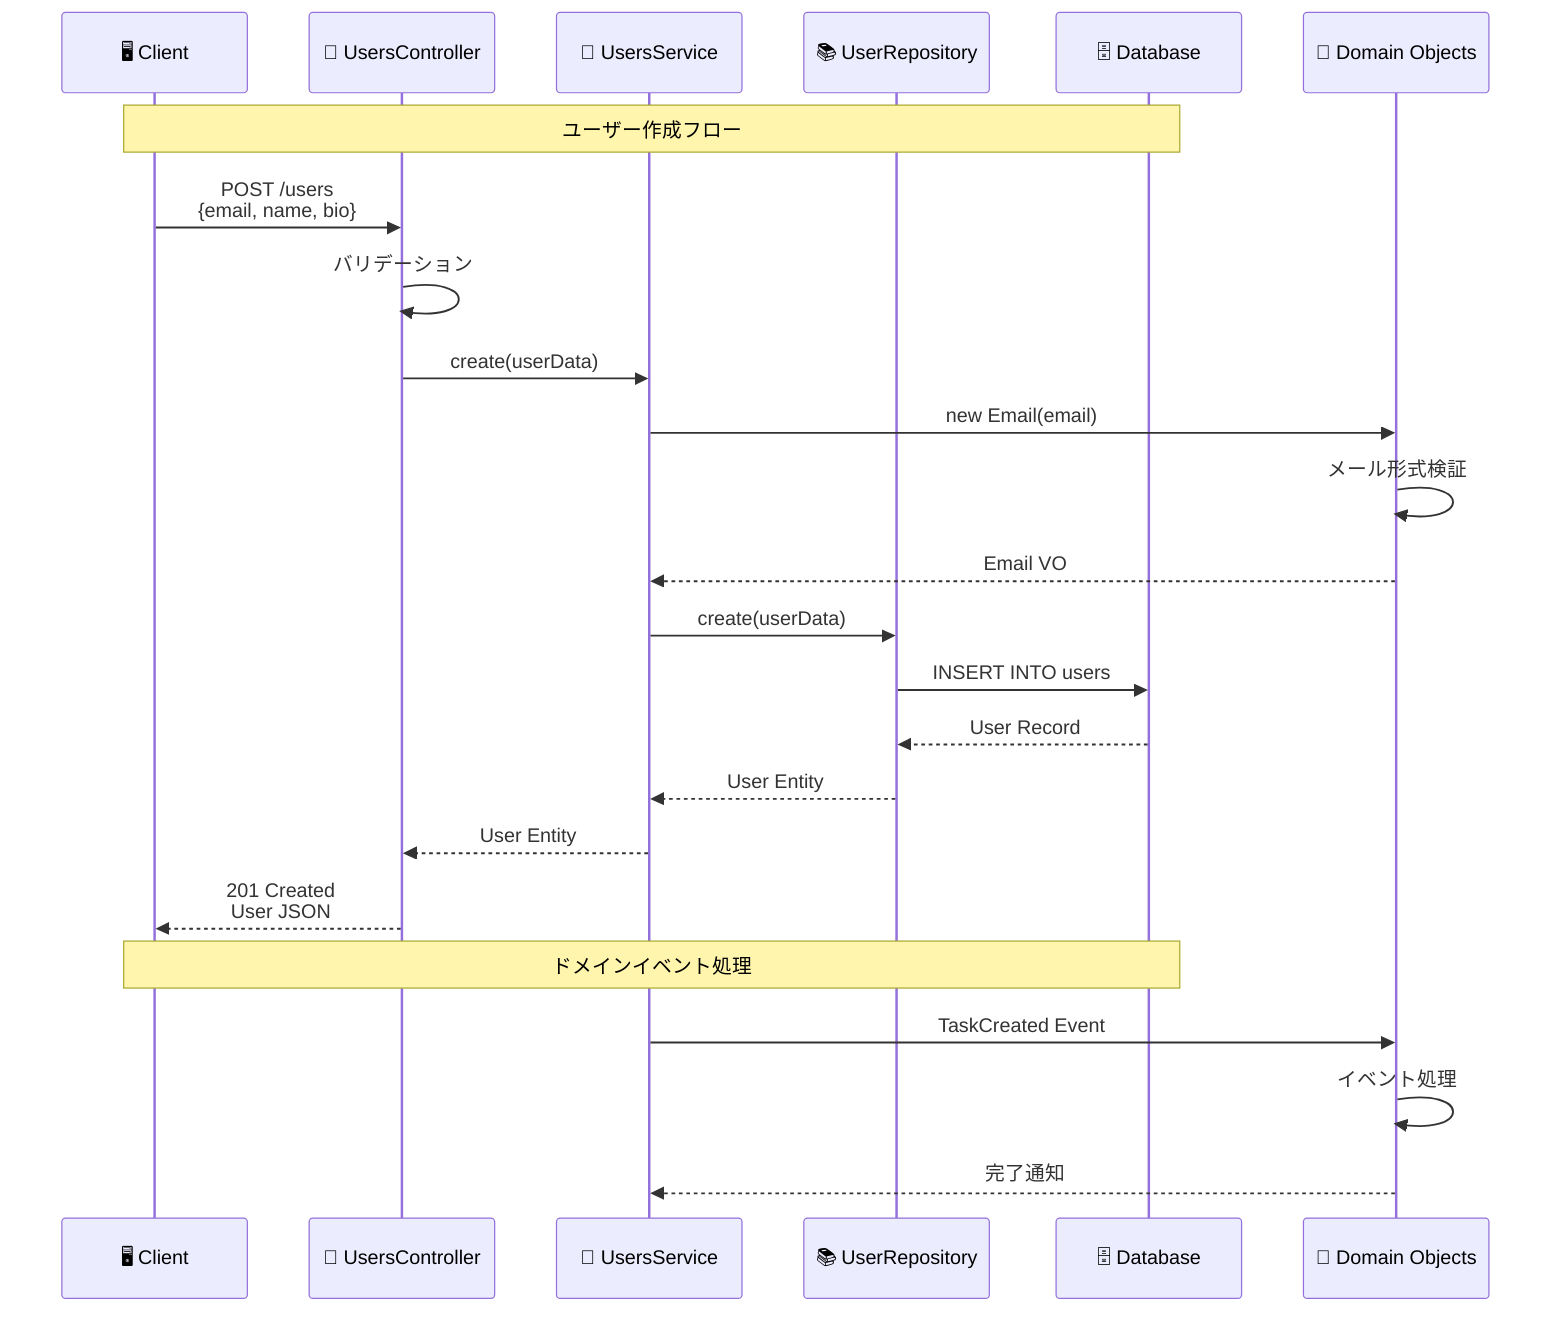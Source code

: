 sequenceDiagram
    participant Client as 🖥️ Client
    participant Controller as 🎯 UsersController
    participant Service as 🚀 UsersService
    participant Repo as 📚 UserRepository
    participant DB as 🗄️ Database
    participant Domain as 💎 Domain Objects
    
    Note over Client,DB: ユーザー作成フロー
    
    Client->>Controller: POST /users<br/>{email, name, bio}
    Controller->>Controller: バリデーション
    Controller->>Service: create(userData)
    
    Service->>Domain: new Email(email)
    Domain->>Domain: メール形式検証
    Domain-->>Service: Email VO
    
    Service->>Repo: create(userData)
    Repo->>DB: INSERT INTO users
    DB-->>Repo: User Record
    Repo-->>Service: User Entity
    Service-->>Controller: User Entity
    Controller-->>Client: 201 Created<br/>User JSON
    
    Note over Client,DB: ドメインイベント処理
    
    Service->>Domain: TaskCreated Event
    Domain->>Domain: イベント処理
    Domain-->>Service: 完了通知